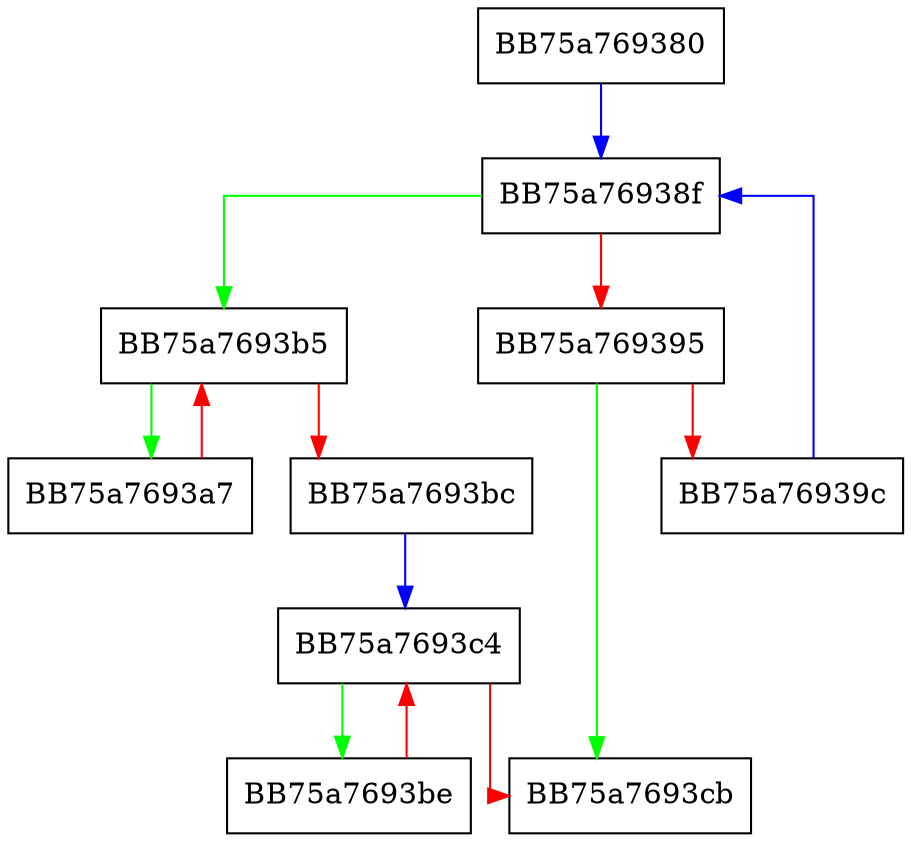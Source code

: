 digraph Wait {
  node [shape="box"];
  graph [splines=ortho];
  BB75a769380 -> BB75a76938f [color="blue"];
  BB75a76938f -> BB75a7693b5 [color="green"];
  BB75a76938f -> BB75a769395 [color="red"];
  BB75a769395 -> BB75a7693cb [color="green"];
  BB75a769395 -> BB75a76939c [color="red"];
  BB75a76939c -> BB75a76938f [color="blue"];
  BB75a7693a7 -> BB75a7693b5 [color="red"];
  BB75a7693b5 -> BB75a7693a7 [color="green"];
  BB75a7693b5 -> BB75a7693bc [color="red"];
  BB75a7693bc -> BB75a7693c4 [color="blue"];
  BB75a7693be -> BB75a7693c4 [color="red"];
  BB75a7693c4 -> BB75a7693be [color="green"];
  BB75a7693c4 -> BB75a7693cb [color="red"];
}